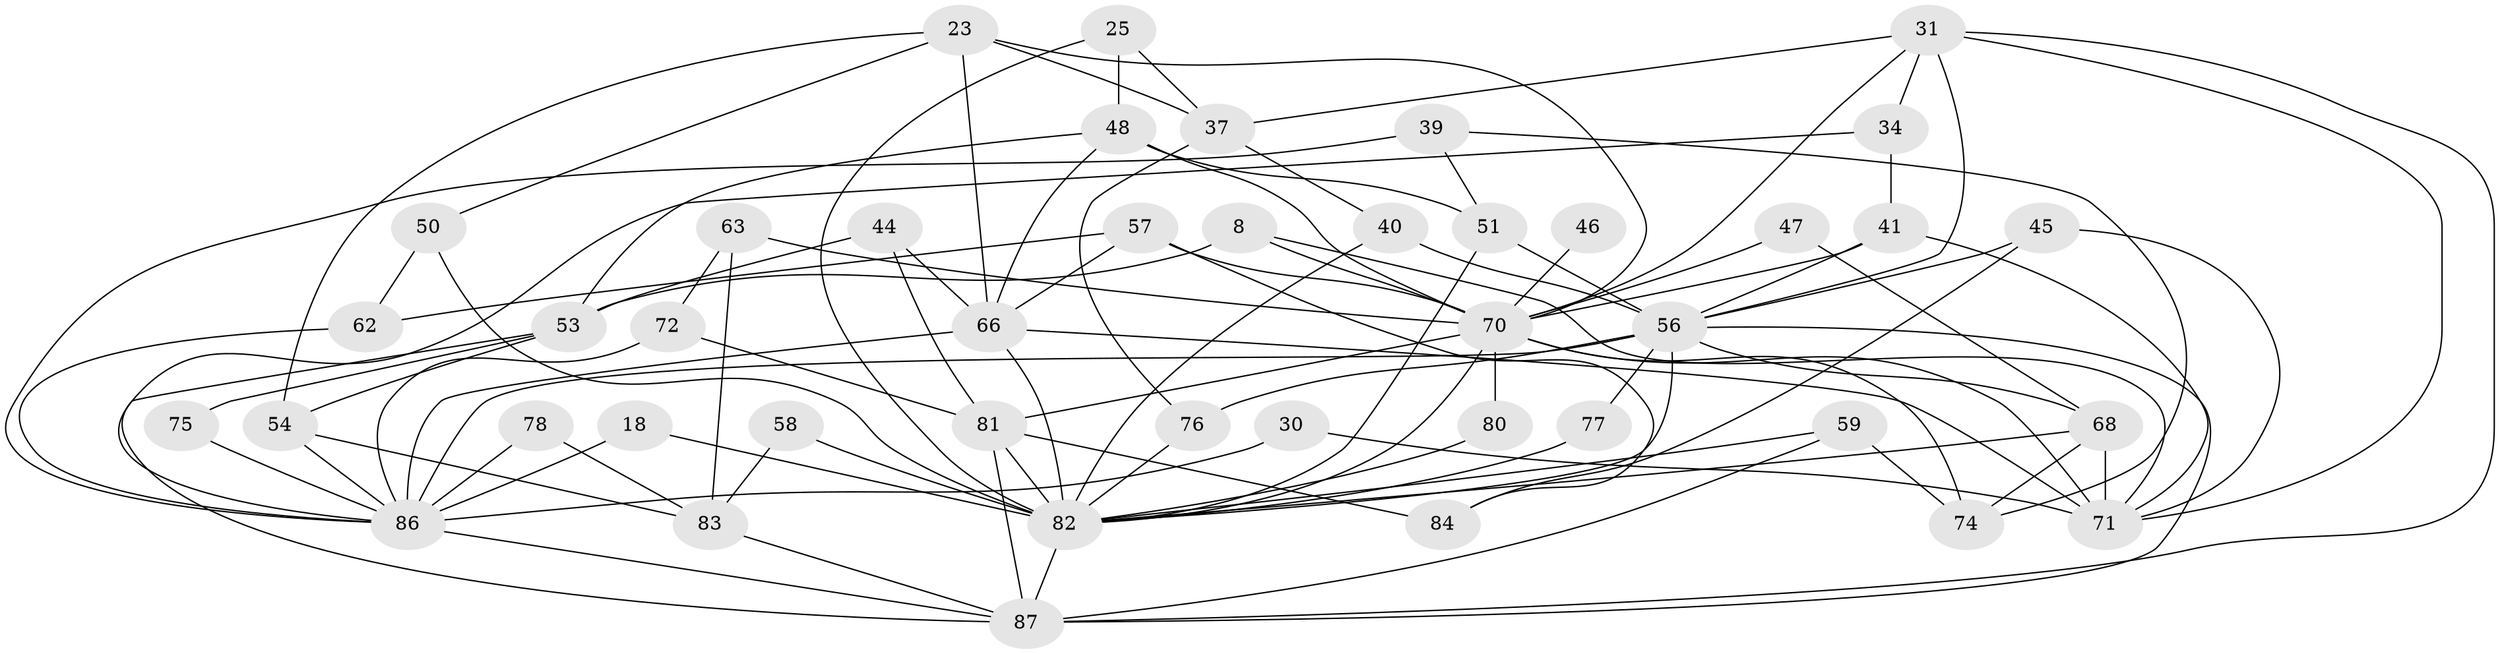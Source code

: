 // original degree distribution, {3: 0.3218390804597701, 5: 0.16091954022988506, 4: 0.2413793103448276, 2: 0.11494252873563218, 6: 0.10344827586206896, 7: 0.04597701149425287, 8: 0.011494252873563218}
// Generated by graph-tools (version 1.1) at 2025/52/03/09/25 04:52:00]
// undirected, 43 vertices, 99 edges
graph export_dot {
graph [start="1"]
  node [color=gray90,style=filled];
  8 [super="+1"];
  18;
  23 [super="+12"];
  25;
  30;
  31;
  34;
  37;
  39 [super="+35"];
  40;
  41 [super="+7"];
  44;
  45;
  46;
  47;
  48 [super="+20"];
  50;
  51;
  53 [super="+28"];
  54;
  56 [super="+16+27"];
  57 [super="+15"];
  58;
  59;
  62;
  63;
  66 [super="+13+32"];
  68 [super="+4+36"];
  70 [super="+6+19+61+67"];
  71 [super="+38+52"];
  72;
  74;
  75;
  76;
  77;
  78;
  80;
  81 [super="+55+69"];
  82 [super="+21+79+43"];
  83;
  84 [super="+17"];
  86 [super="+85"];
  87 [super="+29"];
  8 -- 53 [weight=2];
  8 -- 70 [weight=2];
  8 -- 71;
  18 -- 86;
  18 -- 82;
  23 -- 50;
  23 -- 66;
  23 -- 37;
  23 -- 54;
  23 -- 70;
  25 -- 37;
  25 -- 48;
  25 -- 82;
  30 -- 71;
  30 -- 86;
  31 -- 37;
  31 -- 34;
  31 -- 71;
  31 -- 56;
  31 -- 70;
  31 -- 87;
  34 -- 41;
  34 -- 86;
  37 -- 40;
  37 -- 76;
  39 -- 86 [weight=2];
  39 -- 74;
  39 -- 51;
  40 -- 56;
  40 -- 82;
  41 -- 56 [weight=2];
  41 -- 70;
  41 -- 71;
  44 -- 81 [weight=4];
  44 -- 53 [weight=2];
  44 -- 66;
  45 -- 84;
  45 -- 56;
  45 -- 71;
  46 -- 70 [weight=3];
  47 -- 70;
  47 -- 68;
  48 -- 70 [weight=2];
  48 -- 51;
  48 -- 53;
  48 -- 66;
  50 -- 62;
  50 -- 82;
  51 -- 56;
  51 -- 82 [weight=2];
  53 -- 54;
  53 -- 75;
  53 -- 87;
  54 -- 83;
  54 -- 86;
  56 -- 77 [weight=2];
  56 -- 68;
  56 -- 76;
  56 -- 86 [weight=3];
  56 -- 87;
  56 -- 82;
  57 -- 84;
  57 -- 66;
  57 -- 62;
  57 -- 70 [weight=4];
  58 -- 83;
  58 -- 82;
  59 -- 87;
  59 -- 74;
  59 -- 82;
  62 -- 86;
  63 -- 72;
  63 -- 83;
  63 -- 70;
  66 -- 86;
  66 -- 82 [weight=2];
  66 -- 71;
  68 -- 74;
  68 -- 82 [weight=2];
  68 -- 71 [weight=4];
  70 -- 81 [weight=2];
  70 -- 74;
  70 -- 80;
  70 -- 82;
  70 -- 71;
  72 -- 81;
  72 -- 86;
  75 -- 86;
  76 -- 82;
  77 -- 82;
  78 -- 83;
  78 -- 86;
  80 -- 82;
  81 -- 84 [weight=2];
  81 -- 87;
  81 -- 82 [weight=6];
  82 -- 87;
  83 -- 87;
  86 -- 87;
}
